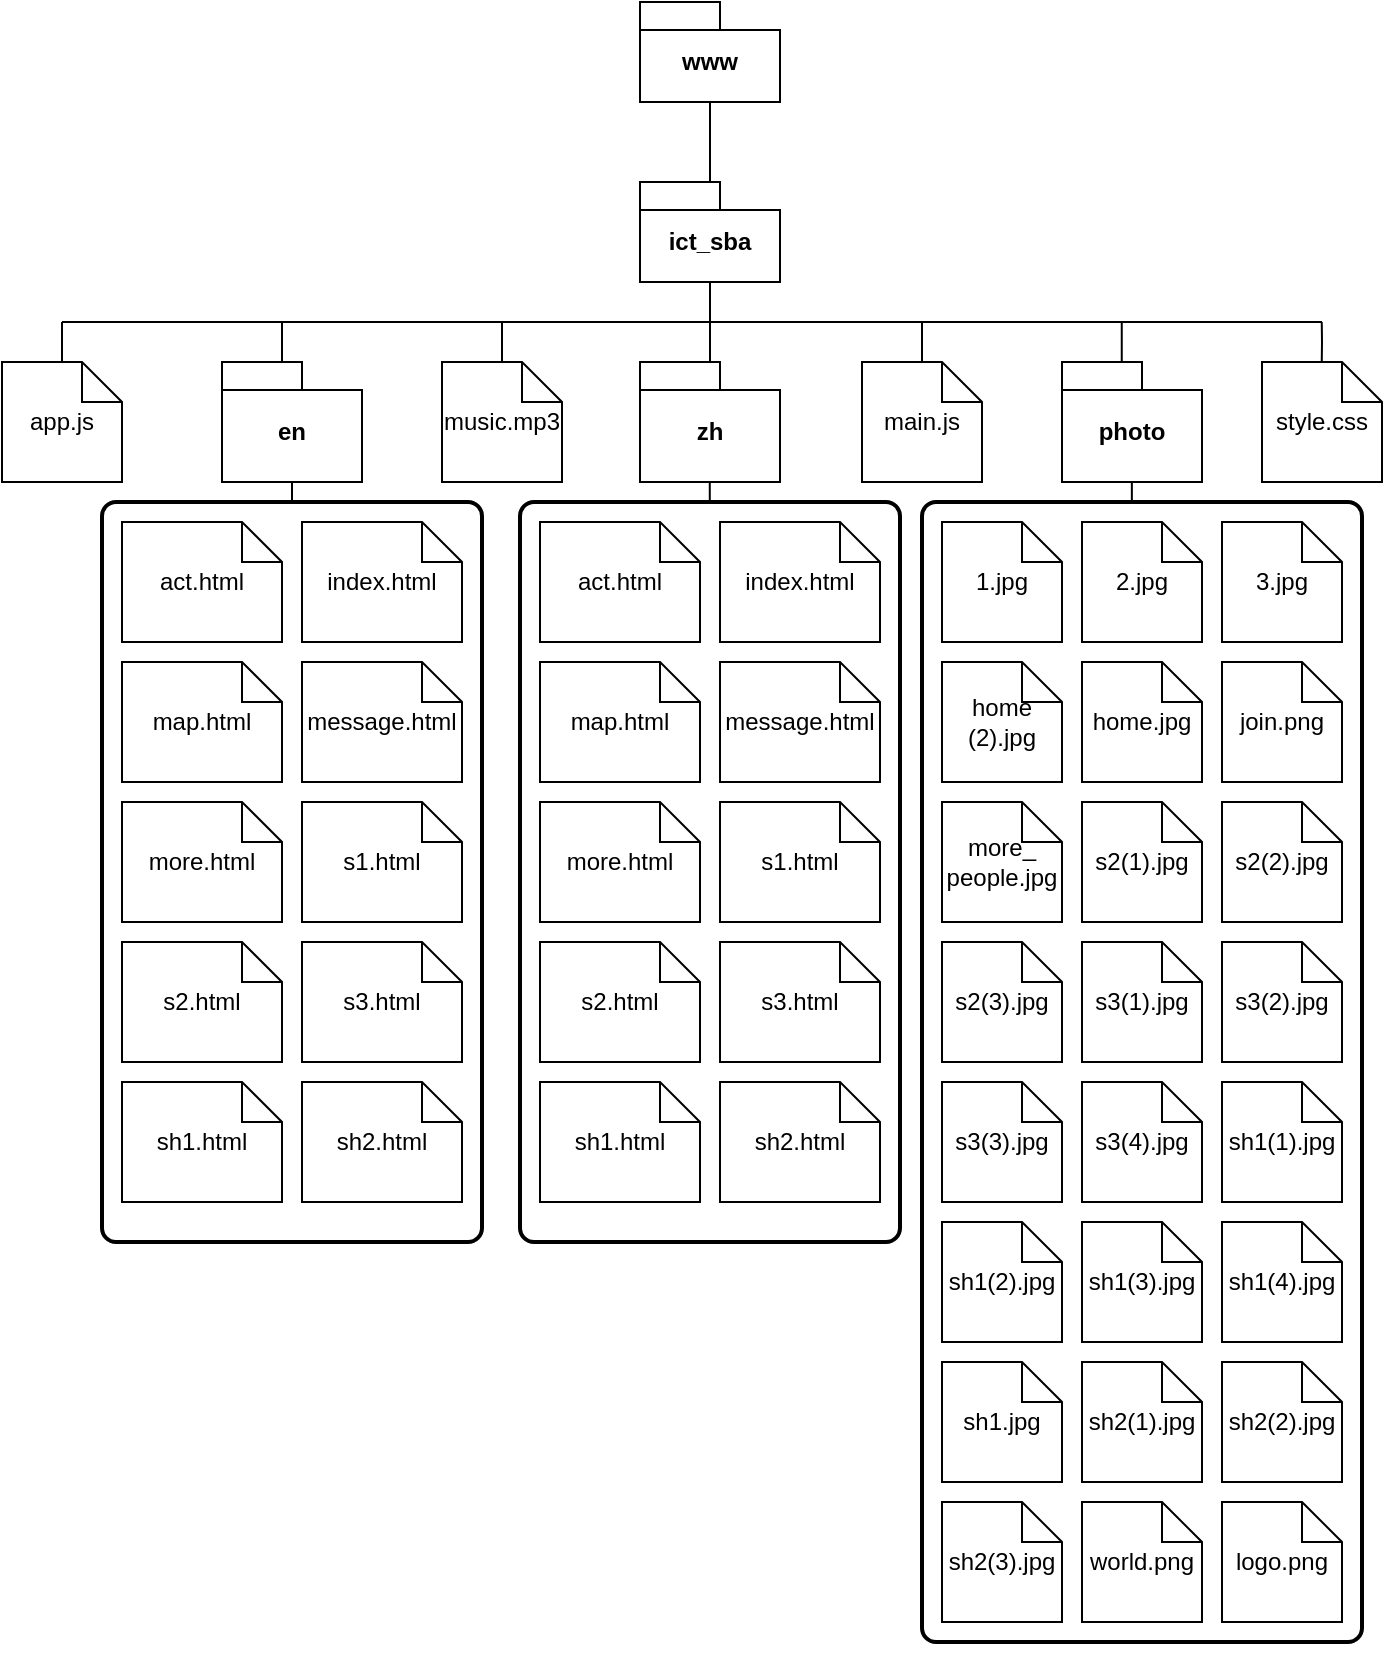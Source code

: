 <mxfile version="22.1.11" type="github">
  <diagram name="第 1 页" id="kc2dbqXl7BOEsTl-4Ydw">
    <mxGraphModel dx="1134" dy="600" grid="1" gridSize="10" guides="1" tooltips="1" connect="1" arrows="1" fold="1" page="1" pageScale="1" pageWidth="827" pageHeight="1169" math="0" shadow="0">
      <root>
        <mxCell id="0" />
        <mxCell id="1" parent="0" />
        <mxCell id="LQSjMSPXv1r0_0WxkJU5-1" value="ict_sba" style="shape=folder;fontStyle=1;spacingTop=10;tabWidth=40;tabHeight=14;tabPosition=left;html=1;whiteSpace=wrap;" vertex="1" parent="1">
          <mxGeometry x="379" y="160" width="70" height="50" as="geometry" />
        </mxCell>
        <mxCell id="LQSjMSPXv1r0_0WxkJU5-3" value="en" style="shape=folder;fontStyle=1;spacingTop=10;tabWidth=40;tabHeight=14;tabPosition=left;html=1;whiteSpace=wrap;" vertex="1" parent="1">
          <mxGeometry x="170" y="250" width="70" height="60" as="geometry" />
        </mxCell>
        <mxCell id="LQSjMSPXv1r0_0WxkJU5-4" value="photo" style="shape=folder;fontStyle=1;spacingTop=10;tabWidth=40;tabHeight=14;tabPosition=left;html=1;whiteSpace=wrap;" vertex="1" parent="1">
          <mxGeometry x="590" y="250" width="70" height="60" as="geometry" />
        </mxCell>
        <mxCell id="LQSjMSPXv1r0_0WxkJU5-5" value="zh" style="shape=folder;fontStyle=1;spacingTop=10;tabWidth=40;tabHeight=14;tabPosition=left;html=1;whiteSpace=wrap;" vertex="1" parent="1">
          <mxGeometry x="379" y="250" width="70" height="60" as="geometry" />
        </mxCell>
        <mxCell id="LQSjMSPXv1r0_0WxkJU5-6" value="app.js" style="shape=note;size=20;whiteSpace=wrap;html=1;" vertex="1" parent="1">
          <mxGeometry x="60" y="250" width="60" height="60" as="geometry" />
        </mxCell>
        <mxCell id="LQSjMSPXv1r0_0WxkJU5-7" value="main.js" style="shape=note;size=20;whiteSpace=wrap;html=1;" vertex="1" parent="1">
          <mxGeometry x="490" y="250" width="60" height="60" as="geometry" />
        </mxCell>
        <mxCell id="LQSjMSPXv1r0_0WxkJU5-8" value="music.mp3" style="shape=note;size=20;whiteSpace=wrap;html=1;" vertex="1" parent="1">
          <mxGeometry x="280" y="250" width="60" height="60" as="geometry" />
        </mxCell>
        <mxCell id="LQSjMSPXv1r0_0WxkJU5-9" value="style.css" style="shape=note;size=20;whiteSpace=wrap;html=1;" vertex="1" parent="1">
          <mxGeometry x="690" y="250" width="60" height="60" as="geometry" />
        </mxCell>
        <mxCell id="LQSjMSPXv1r0_0WxkJU5-16" value="" style="endArrow=none;html=1;rounded=0;" edge="1" parent="1">
          <mxGeometry relative="1" as="geometry">
            <mxPoint x="720" y="230" as="sourcePoint" />
            <mxPoint x="90" y="230" as="targetPoint" />
          </mxGeometry>
        </mxCell>
        <mxCell id="LQSjMSPXv1r0_0WxkJU5-18" value="" style="endArrow=none;html=1;rounded=0;exitX=0.5;exitY=1;exitDx=0;exitDy=0;exitPerimeter=0;" edge="1" parent="1" source="LQSjMSPXv1r0_0WxkJU5-1">
          <mxGeometry relative="1" as="geometry">
            <mxPoint x="350" y="280" as="sourcePoint" />
            <mxPoint x="414" y="250" as="targetPoint" />
          </mxGeometry>
        </mxCell>
        <mxCell id="LQSjMSPXv1r0_0WxkJU5-19" value="" style="endArrow=none;html=1;rounded=0;entryX=0.5;entryY=0;entryDx=0;entryDy=0;entryPerimeter=0;" edge="1" parent="1" target="LQSjMSPXv1r0_0WxkJU5-7">
          <mxGeometry relative="1" as="geometry">
            <mxPoint x="520" y="230" as="sourcePoint" />
            <mxPoint x="424" y="260" as="targetPoint" />
          </mxGeometry>
        </mxCell>
        <mxCell id="LQSjMSPXv1r0_0WxkJU5-21" value="" style="endArrow=none;html=1;rounded=0;entryX=0.5;entryY=0;entryDx=0;entryDy=0;entryPerimeter=0;" edge="1" parent="1">
          <mxGeometry relative="1" as="geometry">
            <mxPoint x="619.88" y="230" as="sourcePoint" />
            <mxPoint x="619.88" y="250" as="targetPoint" />
          </mxGeometry>
        </mxCell>
        <mxCell id="LQSjMSPXv1r0_0WxkJU5-22" value="" style="endArrow=none;html=1;rounded=0;entryX=0.5;entryY=0;entryDx=0;entryDy=0;entryPerimeter=0;" edge="1" parent="1">
          <mxGeometry relative="1" as="geometry">
            <mxPoint x="719.88" y="230" as="sourcePoint" />
            <mxPoint x="719.88" y="250" as="targetPoint" />
            <Array as="points">
              <mxPoint x="720" y="240" />
            </Array>
          </mxGeometry>
        </mxCell>
        <mxCell id="LQSjMSPXv1r0_0WxkJU5-23" value="" style="endArrow=none;html=1;rounded=0;entryX=0.5;entryY=0;entryDx=0;entryDy=0;entryPerimeter=0;" edge="1" parent="1">
          <mxGeometry relative="1" as="geometry">
            <mxPoint x="90" y="230" as="sourcePoint" />
            <mxPoint x="90" y="250" as="targetPoint" />
          </mxGeometry>
        </mxCell>
        <mxCell id="LQSjMSPXv1r0_0WxkJU5-24" value="" style="endArrow=none;html=1;rounded=0;entryX=0.5;entryY=0;entryDx=0;entryDy=0;entryPerimeter=0;" edge="1" parent="1">
          <mxGeometry relative="1" as="geometry">
            <mxPoint x="200" y="230" as="sourcePoint" />
            <mxPoint x="200" y="250" as="targetPoint" />
          </mxGeometry>
        </mxCell>
        <mxCell id="LQSjMSPXv1r0_0WxkJU5-25" value="" style="endArrow=none;html=1;rounded=0;entryX=0.5;entryY=0;entryDx=0;entryDy=0;entryPerimeter=0;" edge="1" parent="1">
          <mxGeometry relative="1" as="geometry">
            <mxPoint x="310" y="230" as="sourcePoint" />
            <mxPoint x="310" y="250" as="targetPoint" />
          </mxGeometry>
        </mxCell>
        <mxCell id="LQSjMSPXv1r0_0WxkJU5-26" value="www" style="shape=folder;fontStyle=1;spacingTop=10;tabWidth=40;tabHeight=14;tabPosition=left;html=1;whiteSpace=wrap;" vertex="1" parent="1">
          <mxGeometry x="379" y="70" width="70" height="50" as="geometry" />
        </mxCell>
        <mxCell id="LQSjMSPXv1r0_0WxkJU5-27" value="" style="endArrow=none;html=1;rounded=0;exitX=0.5;exitY=1;exitDx=0;exitDy=0;exitPerimeter=0;" edge="1" parent="1" source="LQSjMSPXv1r0_0WxkJU5-26">
          <mxGeometry relative="1" as="geometry">
            <mxPoint x="350" y="190" as="sourcePoint" />
            <mxPoint x="414" y="160" as="targetPoint" />
          </mxGeometry>
        </mxCell>
        <mxCell id="LQSjMSPXv1r0_0WxkJU5-28" value="" style="rounded=1;whiteSpace=wrap;html=1;absoluteArcSize=1;arcSize=14;strokeWidth=2;" vertex="1" parent="1">
          <mxGeometry x="110" y="320" width="190" height="370" as="geometry" />
        </mxCell>
        <mxCell id="LQSjMSPXv1r0_0WxkJU5-29" value="act.html" style="shape=note;size=20;whiteSpace=wrap;html=1;" vertex="1" parent="1">
          <mxGeometry x="120" y="330" width="80" height="60" as="geometry" />
        </mxCell>
        <mxCell id="LQSjMSPXv1r0_0WxkJU5-30" value="index.html" style="shape=note;size=20;whiteSpace=wrap;html=1;" vertex="1" parent="1">
          <mxGeometry x="210" y="330" width="80" height="60" as="geometry" />
        </mxCell>
        <mxCell id="LQSjMSPXv1r0_0WxkJU5-31" value="map.html" style="shape=note;size=20;whiteSpace=wrap;html=1;" vertex="1" parent="1">
          <mxGeometry x="120" y="400" width="80" height="60" as="geometry" />
        </mxCell>
        <mxCell id="LQSjMSPXv1r0_0WxkJU5-32" value="message.html" style="shape=note;size=20;whiteSpace=wrap;html=1;" vertex="1" parent="1">
          <mxGeometry x="210" y="400" width="80" height="60" as="geometry" />
        </mxCell>
        <mxCell id="LQSjMSPXv1r0_0WxkJU5-33" value="more.html" style="shape=note;size=20;whiteSpace=wrap;html=1;" vertex="1" parent="1">
          <mxGeometry x="120" y="470" width="80" height="60" as="geometry" />
        </mxCell>
        <mxCell id="LQSjMSPXv1r0_0WxkJU5-34" value="s1.html" style="shape=note;size=20;whiteSpace=wrap;html=1;" vertex="1" parent="1">
          <mxGeometry x="210" y="470" width="80" height="60" as="geometry" />
        </mxCell>
        <mxCell id="LQSjMSPXv1r0_0WxkJU5-35" value="s2.html" style="shape=note;size=20;whiteSpace=wrap;html=1;" vertex="1" parent="1">
          <mxGeometry x="120" y="540" width="80" height="60" as="geometry" />
        </mxCell>
        <mxCell id="LQSjMSPXv1r0_0WxkJU5-36" value="s3.html" style="shape=note;size=20;whiteSpace=wrap;html=1;" vertex="1" parent="1">
          <mxGeometry x="210" y="540" width="80" height="60" as="geometry" />
        </mxCell>
        <mxCell id="LQSjMSPXv1r0_0WxkJU5-37" value="sh1.html" style="shape=note;size=20;whiteSpace=wrap;html=1;" vertex="1" parent="1">
          <mxGeometry x="120" y="610" width="80" height="60" as="geometry" />
        </mxCell>
        <mxCell id="LQSjMSPXv1r0_0WxkJU5-38" value="sh2.html" style="shape=note;size=20;whiteSpace=wrap;html=1;" vertex="1" parent="1">
          <mxGeometry x="210" y="610" width="80" height="60" as="geometry" />
        </mxCell>
        <mxCell id="LQSjMSPXv1r0_0WxkJU5-40" value="" style="endArrow=none;html=1;rounded=0;entryX=0.5;entryY=0;entryDx=0;entryDy=0;" edge="1" parent="1" target="LQSjMSPXv1r0_0WxkJU5-28">
          <mxGeometry relative="1" as="geometry">
            <mxPoint x="205" y="310" as="sourcePoint" />
            <mxPoint x="130" y="380" as="targetPoint" />
          </mxGeometry>
        </mxCell>
        <mxCell id="LQSjMSPXv1r0_0WxkJU5-42" value="" style="rounded=1;whiteSpace=wrap;html=1;absoluteArcSize=1;arcSize=14;strokeWidth=2;" vertex="1" parent="1">
          <mxGeometry x="319" y="320" width="190" height="370" as="geometry" />
        </mxCell>
        <mxCell id="LQSjMSPXv1r0_0WxkJU5-43" value="act.html" style="shape=note;size=20;whiteSpace=wrap;html=1;" vertex="1" parent="1">
          <mxGeometry x="329" y="330" width="80" height="60" as="geometry" />
        </mxCell>
        <mxCell id="LQSjMSPXv1r0_0WxkJU5-44" value="index.html" style="shape=note;size=20;whiteSpace=wrap;html=1;" vertex="1" parent="1">
          <mxGeometry x="419" y="330" width="80" height="60" as="geometry" />
        </mxCell>
        <mxCell id="LQSjMSPXv1r0_0WxkJU5-45" value="map.html" style="shape=note;size=20;whiteSpace=wrap;html=1;" vertex="1" parent="1">
          <mxGeometry x="329" y="400" width="80" height="60" as="geometry" />
        </mxCell>
        <mxCell id="LQSjMSPXv1r0_0WxkJU5-46" value="message.html" style="shape=note;size=20;whiteSpace=wrap;html=1;" vertex="1" parent="1">
          <mxGeometry x="419" y="400" width="80" height="60" as="geometry" />
        </mxCell>
        <mxCell id="LQSjMSPXv1r0_0WxkJU5-47" value="more.html" style="shape=note;size=20;whiteSpace=wrap;html=1;" vertex="1" parent="1">
          <mxGeometry x="329" y="470" width="80" height="60" as="geometry" />
        </mxCell>
        <mxCell id="LQSjMSPXv1r0_0WxkJU5-48" value="s1.html" style="shape=note;size=20;whiteSpace=wrap;html=1;" vertex="1" parent="1">
          <mxGeometry x="419" y="470" width="80" height="60" as="geometry" />
        </mxCell>
        <mxCell id="LQSjMSPXv1r0_0WxkJU5-49" value="s2.html" style="shape=note;size=20;whiteSpace=wrap;html=1;" vertex="1" parent="1">
          <mxGeometry x="329" y="540" width="80" height="60" as="geometry" />
        </mxCell>
        <mxCell id="LQSjMSPXv1r0_0WxkJU5-50" value="s3.html" style="shape=note;size=20;whiteSpace=wrap;html=1;" vertex="1" parent="1">
          <mxGeometry x="419" y="540" width="80" height="60" as="geometry" />
        </mxCell>
        <mxCell id="LQSjMSPXv1r0_0WxkJU5-51" value="sh1.html" style="shape=note;size=20;whiteSpace=wrap;html=1;" vertex="1" parent="1">
          <mxGeometry x="329" y="610" width="80" height="60" as="geometry" />
        </mxCell>
        <mxCell id="LQSjMSPXv1r0_0WxkJU5-52" value="sh2.html" style="shape=note;size=20;whiteSpace=wrap;html=1;" vertex="1" parent="1">
          <mxGeometry x="419" y="610" width="80" height="60" as="geometry" />
        </mxCell>
        <mxCell id="LQSjMSPXv1r0_0WxkJU5-53" value="" style="endArrow=none;html=1;rounded=0;entryX=0.5;entryY=0;entryDx=0;entryDy=0;" edge="1" parent="1">
          <mxGeometry relative="1" as="geometry">
            <mxPoint x="413.89" y="310" as="sourcePoint" />
            <mxPoint x="413.89" y="320" as="targetPoint" />
          </mxGeometry>
        </mxCell>
        <mxCell id="LQSjMSPXv1r0_0WxkJU5-54" value="" style="rounded=1;whiteSpace=wrap;html=1;absoluteArcSize=1;arcSize=14;strokeWidth=2;" vertex="1" parent="1">
          <mxGeometry x="520" y="320" width="220" height="570" as="geometry" />
        </mxCell>
        <mxCell id="LQSjMSPXv1r0_0WxkJU5-55" value="1.jpg" style="shape=note;size=20;whiteSpace=wrap;html=1;" vertex="1" parent="1">
          <mxGeometry x="530" y="330" width="60" height="60" as="geometry" />
        </mxCell>
        <mxCell id="LQSjMSPXv1r0_0WxkJU5-56" value="2.jpg" style="shape=note;size=20;whiteSpace=wrap;html=1;" vertex="1" parent="1">
          <mxGeometry x="600" y="330" width="60" height="60" as="geometry" />
        </mxCell>
        <mxCell id="LQSjMSPXv1r0_0WxkJU5-57" value="3.jpg" style="shape=note;size=20;whiteSpace=wrap;html=1;" vertex="1" parent="1">
          <mxGeometry x="670" y="330" width="60" height="60" as="geometry" />
        </mxCell>
        <mxCell id="LQSjMSPXv1r0_0WxkJU5-58" value="home&lt;br&gt;(2).jpg" style="shape=note;size=20;whiteSpace=wrap;html=1;" vertex="1" parent="1">
          <mxGeometry x="530" y="400" width="60" height="60" as="geometry" />
        </mxCell>
        <mxCell id="LQSjMSPXv1r0_0WxkJU5-59" value="home.jpg" style="shape=note;size=20;whiteSpace=wrap;html=1;" vertex="1" parent="1">
          <mxGeometry x="600" y="400" width="60" height="60" as="geometry" />
        </mxCell>
        <mxCell id="LQSjMSPXv1r0_0WxkJU5-60" value="join.png" style="shape=note;size=20;whiteSpace=wrap;html=1;" vertex="1" parent="1">
          <mxGeometry x="670" y="400" width="60" height="60" as="geometry" />
        </mxCell>
        <mxCell id="LQSjMSPXv1r0_0WxkJU5-61" value="more_&lt;br&gt;people.jpg" style="shape=note;size=20;whiteSpace=wrap;html=1;" vertex="1" parent="1">
          <mxGeometry x="530" y="470" width="60" height="60" as="geometry" />
        </mxCell>
        <mxCell id="LQSjMSPXv1r0_0WxkJU5-62" value="s2(1).jpg" style="shape=note;size=20;whiteSpace=wrap;html=1;" vertex="1" parent="1">
          <mxGeometry x="600" y="470" width="60" height="60" as="geometry" />
        </mxCell>
        <mxCell id="LQSjMSPXv1r0_0WxkJU5-63" value="s2(2).jpg" style="shape=note;size=20;whiteSpace=wrap;html=1;" vertex="1" parent="1">
          <mxGeometry x="670" y="470" width="60" height="60" as="geometry" />
        </mxCell>
        <mxCell id="LQSjMSPXv1r0_0WxkJU5-64" value="s2(3).jpg" style="shape=note;size=20;whiteSpace=wrap;html=1;" vertex="1" parent="1">
          <mxGeometry x="530" y="540" width="60" height="60" as="geometry" />
        </mxCell>
        <mxCell id="LQSjMSPXv1r0_0WxkJU5-65" value="s3(1).jpg" style="shape=note;size=20;whiteSpace=wrap;html=1;" vertex="1" parent="1">
          <mxGeometry x="600" y="540" width="60" height="60" as="geometry" />
        </mxCell>
        <mxCell id="LQSjMSPXv1r0_0WxkJU5-66" value="s3(2).jpg" style="shape=note;size=20;whiteSpace=wrap;html=1;" vertex="1" parent="1">
          <mxGeometry x="670" y="540" width="60" height="60" as="geometry" />
        </mxCell>
        <mxCell id="LQSjMSPXv1r0_0WxkJU5-67" value="s3(3).jpg" style="shape=note;size=20;whiteSpace=wrap;html=1;" vertex="1" parent="1">
          <mxGeometry x="530" y="610" width="60" height="60" as="geometry" />
        </mxCell>
        <mxCell id="LQSjMSPXv1r0_0WxkJU5-68" value="s3(4).jpg" style="shape=note;size=20;whiteSpace=wrap;html=1;" vertex="1" parent="1">
          <mxGeometry x="600" y="610" width="60" height="60" as="geometry" />
        </mxCell>
        <mxCell id="LQSjMSPXv1r0_0WxkJU5-69" value="sh1(2).jpg" style="shape=note;size=20;whiteSpace=wrap;html=1;" vertex="1" parent="1">
          <mxGeometry x="530" y="680" width="60" height="60" as="geometry" />
        </mxCell>
        <mxCell id="LQSjMSPXv1r0_0WxkJU5-70" value="sh1(3).jpg" style="shape=note;size=20;whiteSpace=wrap;html=1;" vertex="1" parent="1">
          <mxGeometry x="600" y="680" width="60" height="60" as="geometry" />
        </mxCell>
        <mxCell id="LQSjMSPXv1r0_0WxkJU5-71" value="sh1(4).jpg" style="shape=note;size=20;whiteSpace=wrap;html=1;" vertex="1" parent="1">
          <mxGeometry x="670" y="680" width="60" height="60" as="geometry" />
        </mxCell>
        <mxCell id="LQSjMSPXv1r0_0WxkJU5-72" value="sh1.jpg" style="shape=note;size=20;whiteSpace=wrap;html=1;" vertex="1" parent="1">
          <mxGeometry x="530" y="750" width="60" height="60" as="geometry" />
        </mxCell>
        <mxCell id="LQSjMSPXv1r0_0WxkJU5-73" value="sh2(1).jpg" style="shape=note;size=20;whiteSpace=wrap;html=1;" vertex="1" parent="1">
          <mxGeometry x="600" y="750" width="60" height="60" as="geometry" />
        </mxCell>
        <mxCell id="LQSjMSPXv1r0_0WxkJU5-74" value="sh2(2).jpg" style="shape=note;size=20;whiteSpace=wrap;html=1;" vertex="1" parent="1">
          <mxGeometry x="670" y="750" width="60" height="60" as="geometry" />
        </mxCell>
        <mxCell id="LQSjMSPXv1r0_0WxkJU5-75" value="sh2(3).jpg" style="shape=note;size=20;whiteSpace=wrap;html=1;" vertex="1" parent="1">
          <mxGeometry x="530" y="820" width="60" height="60" as="geometry" />
        </mxCell>
        <mxCell id="LQSjMSPXv1r0_0WxkJU5-76" value="world.png" style="shape=note;size=20;whiteSpace=wrap;html=1;" vertex="1" parent="1">
          <mxGeometry x="600" y="820" width="60" height="60" as="geometry" />
        </mxCell>
        <mxCell id="LQSjMSPXv1r0_0WxkJU5-77" value="logo.png" style="shape=note;size=20;whiteSpace=wrap;html=1;" vertex="1" parent="1">
          <mxGeometry x="670" y="820" width="60" height="60" as="geometry" />
        </mxCell>
        <mxCell id="LQSjMSPXv1r0_0WxkJU5-78" value="sh1(1).jpg" style="shape=note;size=20;whiteSpace=wrap;html=1;" vertex="1" parent="1">
          <mxGeometry x="670" y="610" width="60" height="60" as="geometry" />
        </mxCell>
        <mxCell id="LQSjMSPXv1r0_0WxkJU5-79" style="edgeStyle=orthogonalEdgeStyle;rounded=0;orthogonalLoop=1;jettySize=auto;html=1;exitX=0.5;exitY=1;exitDx=0;exitDy=0;" edge="1" parent="1" source="LQSjMSPXv1r0_0WxkJU5-54" target="LQSjMSPXv1r0_0WxkJU5-54">
          <mxGeometry relative="1" as="geometry" />
        </mxCell>
        <mxCell id="LQSjMSPXv1r0_0WxkJU5-80" value="" style="endArrow=none;html=1;rounded=0;entryX=0.5;entryY=0;entryDx=0;entryDy=0;" edge="1" parent="1">
          <mxGeometry relative="1" as="geometry">
            <mxPoint x="624.93" y="310" as="sourcePoint" />
            <mxPoint x="624.93" y="320" as="targetPoint" />
          </mxGeometry>
        </mxCell>
      </root>
    </mxGraphModel>
  </diagram>
</mxfile>
